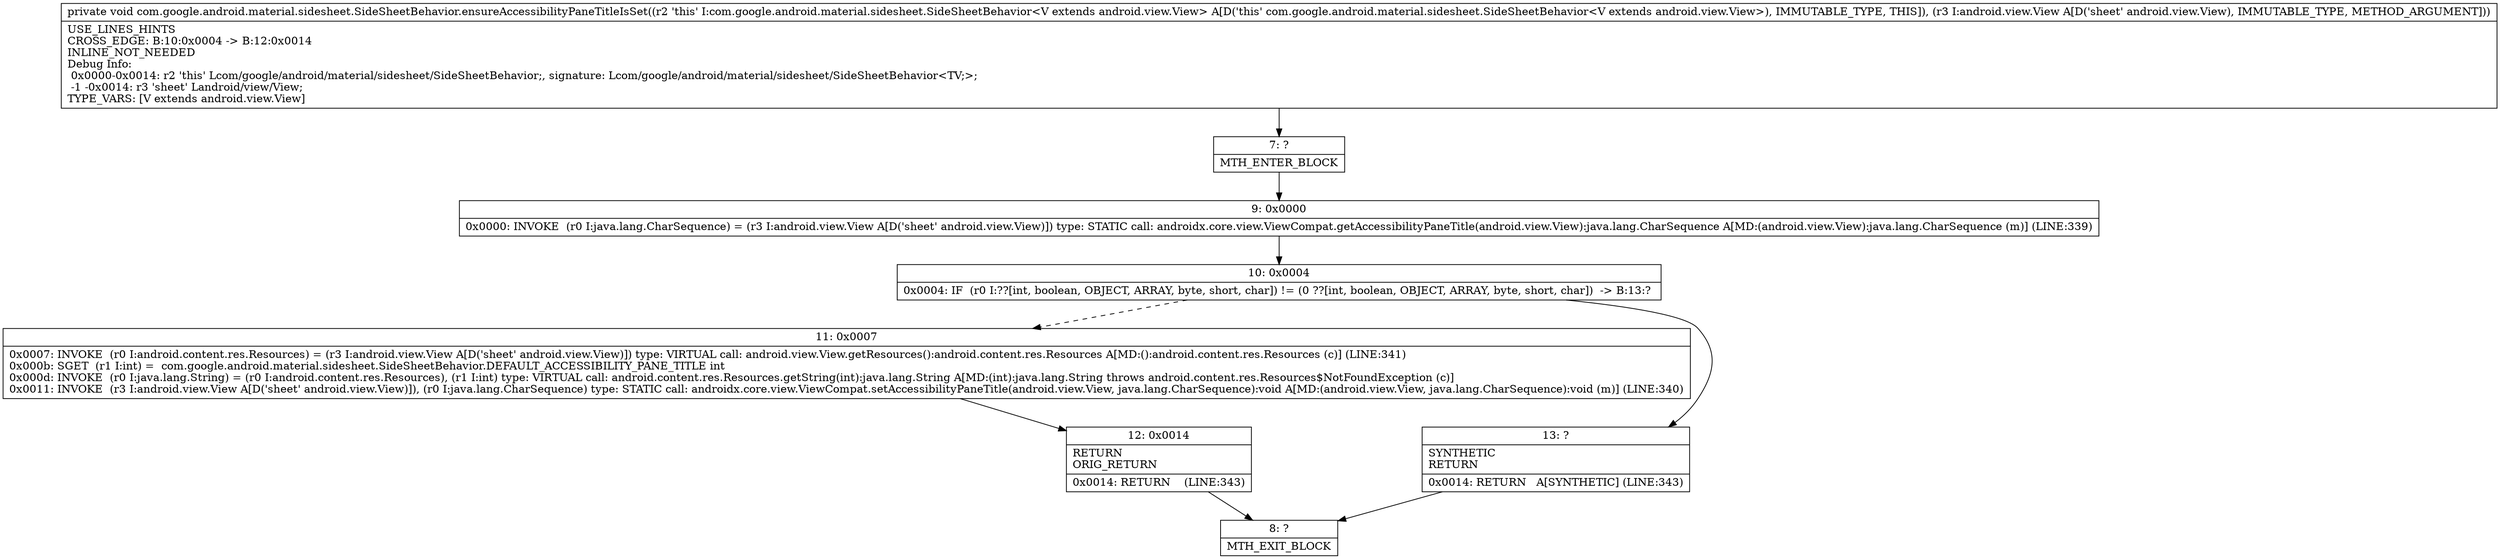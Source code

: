 digraph "CFG forcom.google.android.material.sidesheet.SideSheetBehavior.ensureAccessibilityPaneTitleIsSet(Landroid\/view\/View;)V" {
Node_7 [shape=record,label="{7\:\ ?|MTH_ENTER_BLOCK\l}"];
Node_9 [shape=record,label="{9\:\ 0x0000|0x0000: INVOKE  (r0 I:java.lang.CharSequence) = (r3 I:android.view.View A[D('sheet' android.view.View)]) type: STATIC call: androidx.core.view.ViewCompat.getAccessibilityPaneTitle(android.view.View):java.lang.CharSequence A[MD:(android.view.View):java.lang.CharSequence (m)] (LINE:339)\l}"];
Node_10 [shape=record,label="{10\:\ 0x0004|0x0004: IF  (r0 I:??[int, boolean, OBJECT, ARRAY, byte, short, char]) != (0 ??[int, boolean, OBJECT, ARRAY, byte, short, char])  \-\> B:13:? \l}"];
Node_11 [shape=record,label="{11\:\ 0x0007|0x0007: INVOKE  (r0 I:android.content.res.Resources) = (r3 I:android.view.View A[D('sheet' android.view.View)]) type: VIRTUAL call: android.view.View.getResources():android.content.res.Resources A[MD:():android.content.res.Resources (c)] (LINE:341)\l0x000b: SGET  (r1 I:int) =  com.google.android.material.sidesheet.SideSheetBehavior.DEFAULT_ACCESSIBILITY_PANE_TITLE int \l0x000d: INVOKE  (r0 I:java.lang.String) = (r0 I:android.content.res.Resources), (r1 I:int) type: VIRTUAL call: android.content.res.Resources.getString(int):java.lang.String A[MD:(int):java.lang.String throws android.content.res.Resources$NotFoundException (c)]\l0x0011: INVOKE  (r3 I:android.view.View A[D('sheet' android.view.View)]), (r0 I:java.lang.CharSequence) type: STATIC call: androidx.core.view.ViewCompat.setAccessibilityPaneTitle(android.view.View, java.lang.CharSequence):void A[MD:(android.view.View, java.lang.CharSequence):void (m)] (LINE:340)\l}"];
Node_12 [shape=record,label="{12\:\ 0x0014|RETURN\lORIG_RETURN\l|0x0014: RETURN    (LINE:343)\l}"];
Node_8 [shape=record,label="{8\:\ ?|MTH_EXIT_BLOCK\l}"];
Node_13 [shape=record,label="{13\:\ ?|SYNTHETIC\lRETURN\l|0x0014: RETURN   A[SYNTHETIC] (LINE:343)\l}"];
MethodNode[shape=record,label="{private void com.google.android.material.sidesheet.SideSheetBehavior.ensureAccessibilityPaneTitleIsSet((r2 'this' I:com.google.android.material.sidesheet.SideSheetBehavior\<V extends android.view.View\> A[D('this' com.google.android.material.sidesheet.SideSheetBehavior\<V extends android.view.View\>), IMMUTABLE_TYPE, THIS]), (r3 I:android.view.View A[D('sheet' android.view.View), IMMUTABLE_TYPE, METHOD_ARGUMENT]))  | USE_LINES_HINTS\lCROSS_EDGE: B:10:0x0004 \-\> B:12:0x0014\lINLINE_NOT_NEEDED\lDebug Info:\l  0x0000\-0x0014: r2 'this' Lcom\/google\/android\/material\/sidesheet\/SideSheetBehavior;, signature: Lcom\/google\/android\/material\/sidesheet\/SideSheetBehavior\<TV;\>;\l  \-1 \-0x0014: r3 'sheet' Landroid\/view\/View;\lTYPE_VARS: [V extends android.view.View]\l}"];
MethodNode -> Node_7;Node_7 -> Node_9;
Node_9 -> Node_10;
Node_10 -> Node_11[style=dashed];
Node_10 -> Node_13;
Node_11 -> Node_12;
Node_12 -> Node_8;
Node_13 -> Node_8;
}

